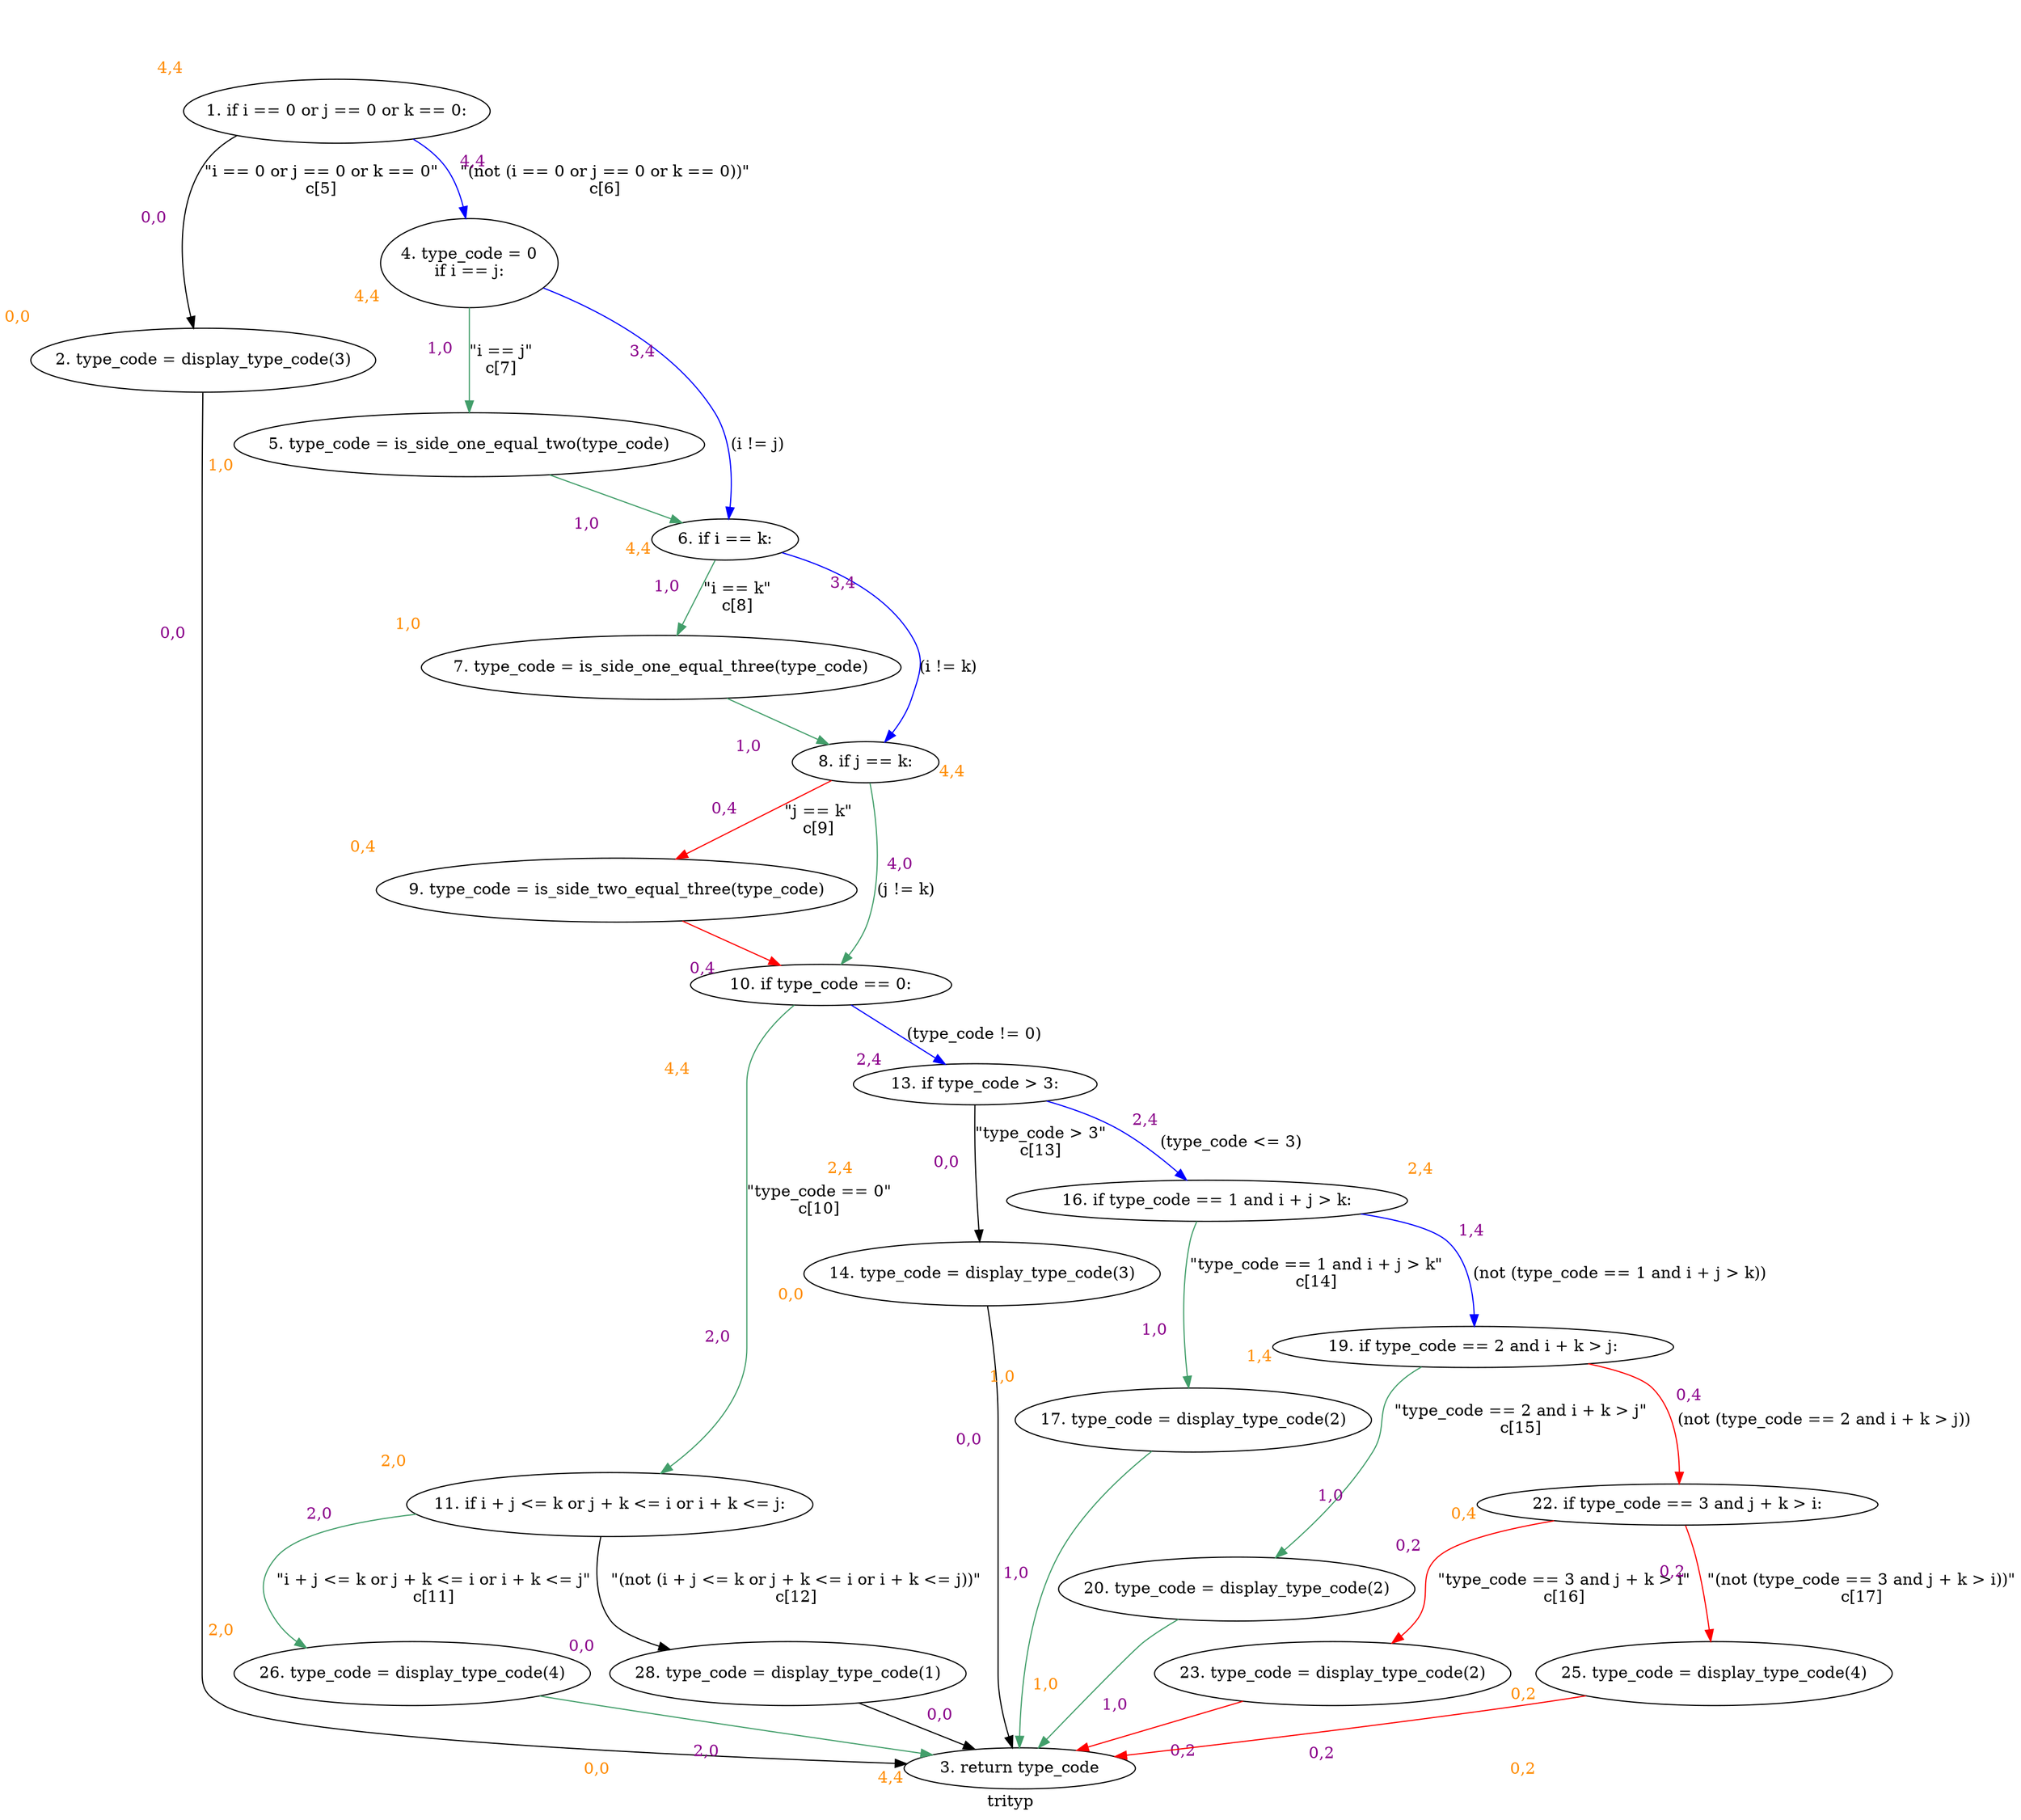 digraph clustertrityp {
	graph [bb="0,0,1618.8,1542",
		label=trityp,
		lheight=0.22,
		lp="809.39,11.875",
		lwidth=0.41,
		xlabel=<<br></br><br></br><br></br><font color='darkorange'>-1,-1</font>>
	];
	node [label="\N",
		xlabel=<<br></br><br></br><br></br><font color='darkorange'>-1,-1</font>>
	];
	1	[height=0.77585,
		label="1. if i == 0 or j == 0 or k == 0:",
		pos="284.04,1498.3",
		width=3.4226,
		xlabel=<<br></br><br></br><br></br><font color='darkorange'>4,4</font>>,
		xlp="152.2,1534.1"];
	2	[height=0.77585,
		label="2. type_code = display_type_code(3)",
		pos="168.04,1278.8",
		width=4.1886,
		xlabel=<<br></br><br></br><br></br><font color='darkorange'>0,0</font>>,
		xlp="8.625,1314.6"];
	1 -> 2	[label="\"i == 0 or j == 0 or k == 0\"\nc[5]",
		label_bgcolor=white,
		lp="273.04,1436.6",
		pos="e,165.1,1307.2 219.5,1474.2 210.11,1468.4 201.46,1461.2 195.04,1452.4 166.57,1413.3 163.1,1355.9 164.52,1318.2",
		xlabel=<<font color='darkmagenta'><br/>  0,0   <br/></font>>,
		xlp="152.72,1403.3"];
	4	[height=1.0852,
		label="4. type_code = 0
if i == j:",
		pos="395.04,1363.8",
		width=1.92,
		xlabel=<<br></br><br></br><br></br><font color='darkorange'>4,4</font>>,
		xlp="317.29,1410.8"];
	1 -> 4	[color=blue,
		label="\"(not (i == 0 or j == 0 or k == 0))\"\nc[6]",
		label_bgcolor=white,
		lp="471.91,1436.6",
		pos="e,383.34,1402.5 332.12,1472.3 340.45,1466.5 348.52,1459.9 355.04,1452.4 365.02,1440.9 372.96,1426.6 379.04,1412.8",
		xlabel=<<font color='darkmagenta'><br/>  4,4   <br/></font>>,
		xlp="363.39,1433.6"];
	3	[height=0.5,
		label="3. return type_code
",
		pos="858.04,41.75",
		width=2.3194,
		xlabel=<<br></br><br></br><br></br><font color='darkorange'>4,4</font>>,
		xlp="765.92,67.625"];
	2 -> 3	[label_bgcolor=white,
		pos="e,775.94,45.399 165.51,1250.5 163.51,1226.4 161.04,1190.4 161.04,1159 161.04,1159 161.04,1159 161.04,123.68 161.04,109.03 167.31,\
104 180.04,96.75 229.58,68.52 590.36,52.148 764.49,45.811",
		xlabel=<<font color='darkmagenta'><br/>  0,0   <br/></font>>,
		xlp="143.04,1037.5"];
	5	[height=0.77585,
		label="5. type_code = is_side_one_equal_two(type_code)",
		pos="395.04,1205",
		width=5.7207,
		xlabel=<<br></br><br></br><br></br><font color='darkorange'>1,0</font>>,
		xlp="180.47,1240.8"];
	4 -> 5	[color="#429E6A",
		label="\"i == j\"\nc[7]",
		label_bgcolor=white,
		lp="416.04,1278.8",
		pos="e,395.04,1233.1 395.04,1324.4 395.04,1300.1 395.04,1268.8 395.04,1244.4",
		xlabel=<<font color='darkmagenta'><br/>  1,0   <br/></font>>,
		xlp="377.04,1286.5"];
	6	[height=0.5,
		label="6. if i == k:
",
		pos="623.04,1122",
		width=1.4462,
		xlabel=<<br></br><br></br><br></br><font color='darkorange'>4,4</font>>,
		xlp="562.35,1147.9"];
	4 -> 6	[color=blue,
		label="(i != j)",
		label_bgcolor=white,
		lp="642.66,1205",
		pos="e,625.39,1140.2 454.38,1343.7 504.61,1324.2 574.01,1288.8 610.04,1232.9 625.63,1208.7 627.42,1175.2 626.23,1151.5",
		xlabel=<<font color='darkmagenta'><br/>  3,4   <br/></font>>,
		xlp="552.5,1285.3"];
	5 -> 6	[color="#429E6A",
		label_bgcolor=white,
		pos="e,587.66,1135.6 467.18,1178.4 503.12,1165.6 545.52,1150.5 577.01,1139.4",
		xlabel=<<font color='darkmagenta'><br/>  1,0   <br/></font>>,
		xlp="509.77,1164.7"];
	7	[height=0.77585,
		label="7. type_code = is_side_one_equal_three(type_code)",
		pos="579.04,1008.6",
		width=5.8385,
		xlabel=<<br></br><br></br><br></br><font color='darkorange'>1,0</font>>,
		xlp="360.23,1044.4"];
	6 -> 7	[color="#429E6A",
		label="\"i == k\"\nc[8]",
		label_bgcolor=white,
		lp="630.91,1070.3",
		pos="e,589.73,1036.7 616.36,1104.1 610.42,1089.1 601.53,1066.6 593.92,1047.3",
		xlabel=<<font color='darkmagenta'><br/>  1,0   <br/></font>>,
		xlp="584.99,1078.1"];
	8	[height=0.5,
		label="8. if j == k:
",
		pos="767.04,925.67",
		width=1.4462,
		xlabel=<<br></br><br></br><br></br><font color='darkorange'>4,4</font>>,
		xlp="706.35,951.54"];
	6 -> 8	[color=blue,
		label="(i != k)",
		label_bgcolor=white,
		lp="824.54,1008.6",
		pos="e,779.66,943.49 668.68,1113 710.44,1103 769.88,1081.4 798.04,1036.5 814.19,1010.8 799.88,976.48 785.8,953.09",
		xlabel=<<font color='darkmagenta'><br/>  3,4   <br/></font>>,
		xlp="738.27,1085.3"];
	7 -> 8	[color="#429E6A",
		label_bgcolor=white,
		pos="e,735.43,940.27 639.82,981.43 667.7,969.43 700.05,955.5 725.15,944.7",
		xlabel=<<font color='darkmagenta'><br/>  1,0   <br/></font>>,
		xlp="669.65,968.72"];
	9	[height=0.77585,
		label="9. type_code = is_side_two_equal_three(type_code)",
		pos="530.04,812.24",
		width=5.8533,
		xlabel=<<br></br><br></br><br></br><font color='darkorange'>0,4</font>>,
		xlp="310.7,848.04"];
	8 -> 9	[color=red,
		label="\"j == k\"\nc[9]",
		label_bgcolor=white,
		lp="712.91,873.92",
		pos="e,586.02,839.56 737.02,910.55 701.82,894 642.41,866.07 596.25,844.37",
		xlabel=<<font color='darkmagenta'><br/>  0,4   <br/></font>>,
		xlp="643.6,882.97"];
	10	[height=0.5,
		label="10. if type_code == 0:
",
		pos="709.04,729.31",
		width=2.6105,
		xlabel=<<br></br><br></br><br></br><font color='darkorange'>4,4</font>>,
		xlp="606.44,755.18"];
	8 -> 10	[color="#429E6A",
		label="(j != k)",
		label_bgcolor=white,
		lp="782.54,812.24",
		pos="e,725.71,747.3 767.79,907.54 768.36,880.36 767,826.17 750.04,784.31 745.99,774.32 739.6,764.57 733.05,756.16",
		xlabel=<<font color='darkmagenta'><br/>  4,0   <br/></font>>,
		xlp="779.48,832.23"];
	9 -> 10	[color=red,
		label_bgcolor=white,
		pos="e,673.62,746.32 588.16,784.96 612.48,773.96 640.34,761.37 663.18,751.04",
		xlabel=<<font color='darkmagenta'><br/>  0,4   <br/></font>>,
		xlp="612.74,773.58"];
	11	[height=0.77585,
		label="11. if i + j <= k or j + k <= i or i + k <= j:",
		pos="576.04,272.4",
		width=4.4538,
		xlabel=<<br></br><br></br><br></br><font color='darkorange'>2,0</font>>,
		xlp="407.08,308.21"];
	10 -> 11	[color="#429E6A",
		label="\"type_code == 0\"\nc[10]",
		label_bgcolor=white,
		lp="711.04,538.06",
		pos="e,604.95,300.07 692.18,711.21 678,694.96 660.04,669.13 660.04,642.56 660.04,642.56 660.04,642.56 660.04,409.19 660.04,370.59 635.18,\
333.8 612.51,308.28",
		xlabel=<<font color='darkmagenta'><br/>  2,0   <br/></font>>,
		xlp="642.04,417.07"];
	13	[height=0.5,
		label="13. if type_code > 3:
",
		pos="831.04,641.56",
		width=2.458,
		xlabel=<<br></br><br></br><br></br><font color='darkorange'>2,4</font>>,
		xlp="733.93,667.43"];
	10 -> 13	[color=blue,
		label="(type_code != 0)",
		label_bgcolor=white,
		lp="827.66,685.43",
		pos="e,807.29,659.25 732.85,711.57 751.41,698.53 777.39,680.26 797.97,665.8",
		xlabel=<<font color='darkmagenta'><br/>  2,4   <br/></font>>,
		xlp="752,693.33"];
	26	[height=0.77585,
		label="26. type_code = display_type_code(4)",
		pos="340.04,124.68",
		width=4.1886,
		xlabel=<<br></br><br></br><br></br><font color='darkorange'>2,0</font>>,
		xlp="180.62,160.49"];
	11 -> 26	[color="#429E6A",
		label="\"i + j <= k or j + k <= i or i + k <= j\"\nc[11]",
		label_bgcolor=white,
		lp="457.29,198.54",
		pos="e,335.8,152.82 440.58,257.14 401.89,250.31 366.63,240.46 353.54,226.47 338.24,210.13 334.79,185.24 335.2,164.29",
		xlabel=<<font color='darkmagenta'><br/>  2,0   <br/></font>>,
		xlp="335.53,234.34"];
	28	[height=0.77585,
		label="28. type_code = display_type_code(1)",
		pos="660.04,124.68",
		width=4.1886,
		xlabel=<<br></br><br></br><br></br><font color='darkorange'>0,0</font>>,
		xlp="500.62,160.49"];
	11 -> 28	[label="\"(not (i + j <= k or j + k <= i or i + k <= j))\"\nc[12]",
		label_bgcolor=white,
		lp="700.16,198.54",
		pos="e,596.08,150.38 569.12,244.13 565.25,222.61 563.53,192.65 576.79,170.61 579.66,165.85 583.22,161.56 587.24,157.7",
		xlabel=<<font color='darkmagenta'><br/>  0,0   <br/></font>>,
		xlp="568.01,187.01"];
	14	[height=0.77585,
		label="14. type_code = display_type_code(3)",
		pos="831.04,474.13",
		width=4.1886,
		xlabel=<<br></br><br></br><br></br><font color='darkorange'>0,0</font>>,
		xlp="671.62,509.93"];
	13 -> 14	[label="\"type_code > 3\"\nc[13]",
		label_bgcolor=white,
		lp="877.91,589.81",
		pos="e,831.04,502.37 831.04,623.16 831.04,597.3 831.04,548.05 831.04,513.48",
		xlabel=<<font color='darkmagenta'><br/>  0,0   <br/></font>>,
		xlp="813.04,570.56"];
	16	[height=0.5,
		label="16. if type_code == 1 and i + j > k:
",
		pos="1005,538.06",
		width=3.9411,
		xlabel=<<br></br><br></br><br></br><font color='darkorange'>2,4</font>>,
		xlp="854.53,563.93"];
	13 -> 16	[color=blue,
		label="(type_code <= 3)",
		label_bgcolor=white,
		lp="1019.5,589.81",
		pos="e,988.98,556.38 882.01,626.4 897.66,621.01 914.55,614.06 929.04,605.56 948.07,594.38 966.76,578.12 980.84,564.47",
		xlabel=<<font color='darkmagenta'><br/>  2,4   <br/></font>>,
		xlp="958.12,606.36"];
	26 -> 3	[color="#429E6A",
		label_bgcolor=white,
		pos="e,790.35,52.609 449.31,105.03 466.28,102.21 483.63,99.369 500.04,96.75 595.93,81.449 706.46,64.951 779.04,54.272",
		xlabel=<<font color='darkmagenta'><br/>  2,0   <br/></font>>,
		xlp="602.05,85.943"];
	28 -> 3	[label_bgcolor=white,
		pos="e,820.24,58.202 721.06,98.738 749.52,87.105 782.92,73.453 809.61,62.543",
		xlabel=<<font color='darkmagenta'><br/>  0,0   <br/></font>>,
		xlp="752.64,86.349"];
	14 -> 3	[label_bgcolor=white,
		pos="e,851.5,60.156 833.75,446.15 836.07,420.69 839.04,381.42 839.04,347.26 839.04,347.26 839.04,347.26 839.04,123.68 839.04,105.85 843.46,\
86.39 848.04,71.018",
		xlabel=<<font color='darkmagenta'><br/>  0,0   <br/></font>>,
		xlp="821.04,327.19"];
	17	[height=0.77585,
		label="17. type_code = display_type_code(2)",
		pos="1005,346.26",
		width=4.1886,
		xlabel=<<br></br><br></br><br></br><font color='darkorange'>1,0</font>>,
		xlp="845.62,382.07"];
	16 -> 17	[color="#429E6A",
		label="\"type_code == 1 and i + j > k\"\nc[14]",
		label_bgcolor=white,
		lp="1089,474.13",
		pos="e,1003.5,374.68 1003.3,519.63 1002.8,514.02 1002.3,507.78 1002,502.06 1000.3,462.53 1001.6,417.28 1003,385.96",
		xlabel=<<font color='darkmagenta'><br/>  1,0   <br/></font>>,
		xlp="1019.3,439.23"];
	19	[height=0.5,
		label="19. if type_code == 2 and i + k > j:
",
		pos="1202,410.19",
		width=3.9411,
		xlabel=<<br></br><br></br><br></br><font color='darkorange'>1,4</font>>,
		xlp="1051.5,436.07"];
	16 -> 19	[color=blue,
		label="(not (type_code == 1 and i + j > k))",
		label_bgcolor=white,
		lp="1302.9,474.13",
		pos="e,1203,428.6 1109.8,525.62 1140.6,520.25 1169,512.63 1180,502.06 1196.6,486.15 1201.6,460.08 1202.7,439.94",
		xlabel=<<font color='darkmagenta'><br/>  1,4   <br/></font>>,
		xlp="1162.8,509.18"];
	17 -> 3	[color="#429E6A",
		label_bgcolor=white,
		pos="e,857.89,60.002 970.21,318.69 944.17,296.84 909.92,263.53 891.04,226.47 865.28,175.93 859.32,108.6 858.13,71.078",
		xlabel=<<font color='darkmagenta'><br/>  1,0   <br/></font>>,
		xlp="862.24,209.28"];
	20	[height=0.77585,
		label="20. type_code = display_type_code(2)",
		pos="1043,198.54",
		width=4.1886,
		xlabel=<<br></br><br></br><br></br><font color='darkorange'>1,0</font>>,
		xlp="883.62,234.35"];
	19 -> 20	[color="#429E6A",
		label="\"type_code == 2 and i + k > j\"\nc[15]",
		label_bgcolor=white,
		lp="1263,346.26",
		pos="e,1075.6,226.28 1187.7,392.1 1183.5,386.62 1179.3,380.36 1176,374.19 1163.9,350.98 1170.7,340.74 1157,318.33 1137.5,286.22 1108,\
255.75 1083.8,233.72",
		xlabel=<<font color='darkmagenta'><br/>  1,0   <br/></font>>,
		xlp="1126.6,307.63"];
	22	[height=0.5,
		label="22. if type_code == 3 and j + k > i:
",
		pos="1376,272.4",
		width=3.9411,
		xlabel=<<br></br><br></br><br></br><font color='darkorange'>0,4</font>>,
		xlp="1225.5,298.28"];
	19 -> 22	[color=red,
		label="(not (type_code == 2 and i + k > j))",
		label_bgcolor=white,
		lp="1476.9,346.26",
		pos="e,1377.4,290.59 1294.8,396.19 1321,390.75 1344.9,383.49 1354,374.19 1372.7,355.3 1377.1,324.46 1377.6,301.86",
		xlabel=<<font color='darkmagenta'><br/>  0,4   <br/></font>>,
		xlp="1383.2,366.53"];
	20 -> 3	[color="#429E6A",
		label_bgcolor=white,
		pos="e,875.34,59.487 967.4,174.07 955.44,168.27 943.81,161.18 934.04,152.61 905.2,127.3 913.91,108.56 891.04,77.75 888.55,74.402 885.78,\
71.028 882.93,67.766",
		xlabel=<<font color='darkmagenta'><br/>  1,0   <br/></font>>,
		xlp="893.53,128.39"];
	23	[height=0.77585,
		label="23. type_code = display_type_code(2)",
		pos="1094,124.68",
		width=4.1886,
		xlabel=<<br></br><br></br><br></br><font color='darkorange'>0,2</font>>,
		xlp="934.62,160.49"];
	22 -> 23	[color=red,
		label="\"type_code == 3 and j + k > i\"\nc[16]",
		label_bgcolor=white,
		lp="1301,198.54",
		pos="e,1167.3,149.41 1275.3,259.5 1252.9,252.77 1230.9,242.4 1214,226.47 1195,208.47 1212.7,189.98 1195,170.61 1189.7,164.77 1183.5,159.64 \
1176.7,155.15",
		xlabel=<<font color='darkmagenta'><br/>  0,2   <br/></font>>,
		xlp="1222.4,214.3"];
	25	[height=0.77585,
		label="25. type_code = display_type_code(4)",
		pos="1414,124.68",
		width=4.1886,
		xlabel=<<br></br><br></br><br></br><font color='darkorange'>0,2</font>>,
		xlp="1254.6,160.49"];
	22 -> 25	[color=red,
		label="\"(not (type_code == 3 and j + k > i))\"\nc[17]",
		label_bgcolor=white,
		lp="1511.9,198.54",
		pos="e,1409.1,152.86 1382.8,254.07 1385.9,245.8 1389.4,235.71 1392,226.47 1397.9,206.08 1403,182.99 1406.9,164.05",
		xlabel=<<font color='darkmagenta'><br/>  0,2   <br/></font>>,
		xlp="1380,211.63"];
	23 -> 3	[color=red,
		label_bgcolor=white,
		pos="e,901.25,57.569 1023.9,99.618 988.1,87.352 945.28,72.667 912.11,61.292",
		xlabel=<<font color='darkmagenta'><br/>  0,2   <br/></font>>,
		xlp="944.49,86.445"];
	25 -> 3	[color=red,
		label_bgcolor=white,
		pos="e,928.6,51.696 1305.7,104.97 1288.4,102.13 1270.7,99.295 1254,96.75 1145.5,80.212 1019.7,63.478 939.59,53.115",
		xlabel=<<font color='darkmagenta'><br/>  0,2   <br/></font>>,
		xlp="1099.1,84.767"];
}

